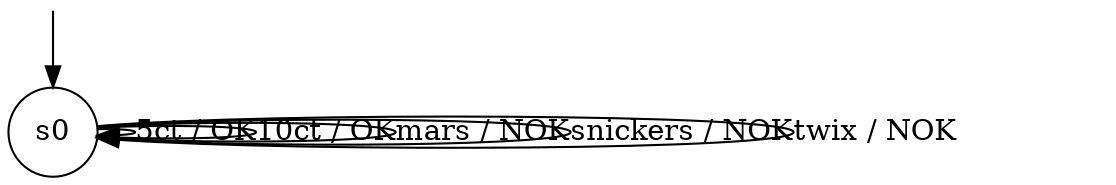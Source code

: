 digraph g {

	s0 [shape="circle" label="s0"];
	s0 -> s0 [label="5ct / OK"];
	s0 -> s0 [label="10ct / OK"];
	s0 -> s0 [label="mars / NOK"];
	s0 -> s0 [label="snickers / NOK"];
	s0 -> s0 [label="twix / NOK"];

__start0 [label="" shape="none" width="0" height="0"];
__start0 -> s0;

}
